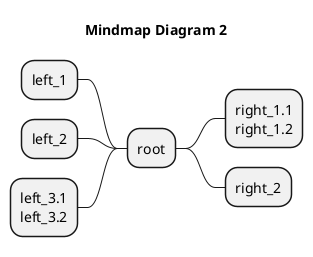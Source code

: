 @startmindmap


!if %variable_exists("$THEME")
title Mindmap Diagram 2 - $THEME theme
!else
title Mindmap Diagram 2
!endif

+ root
**:right_1.1
right_1.2;
++ right_2

left side

-- left_1
-- left_2
**:left_3.1
left_3.2;
@endmindmap
